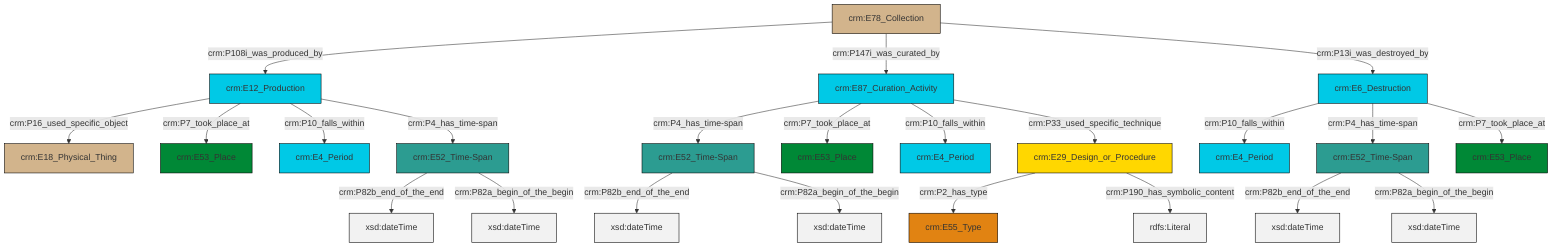 graph TD
classDef Literal fill:#f2f2f2,stroke:#000000;
classDef CRM_Entity fill:#FFFFFF,stroke:#000000;
classDef Temporal_Entity fill:#00C9E6, stroke:#000000;
classDef Type fill:#E18312, stroke:#000000;
classDef Time-Span fill:#2C9C91, stroke:#000000;
classDef Appellation fill:#FFEB7F, stroke:#000000;
classDef Place fill:#008836, stroke:#000000;
classDef Persistent_Item fill:#B266B2, stroke:#000000;
classDef Conceptual_Object fill:#FFD700, stroke:#000000;
classDef Physical_Thing fill:#D2B48C, stroke:#000000;
classDef Actor fill:#f58aad, stroke:#000000;
classDef PC_Classes fill:#4ce600, stroke:#000000;
classDef Multi fill:#cccccc,stroke:#000000;

0["crm:E6_Destruction"]:::Temporal_Entity -->|crm:P10_falls_within| 1["crm:E4_Period"]:::Temporal_Entity
4["crm:E78_Collection"]:::Physical_Thing -->|crm:P108i_was_produced_by| 5["crm:E12_Production"]:::Temporal_Entity
6["crm:E87_Curation_Activity"]:::Temporal_Entity -->|crm:P4_has_time-span| 7["crm:E52_Time-Span"]:::Time-Span
10["crm:E52_Time-Span"]:::Time-Span -->|crm:P82b_end_of_the_end| 11[xsd:dateTime]:::Literal
14["crm:E52_Time-Span"]:::Time-Span -->|crm:P82b_end_of_the_end| 15[xsd:dateTime]:::Literal
5["crm:E12_Production"]:::Temporal_Entity -->|crm:P16_used_specific_object| 16["crm:E18_Physical_Thing"]:::Physical_Thing
4["crm:E78_Collection"]:::Physical_Thing -->|crm:P147i_was_curated_by| 6["crm:E87_Curation_Activity"]:::Temporal_Entity
6["crm:E87_Curation_Activity"]:::Temporal_Entity -->|crm:P7_took_place_at| 8["crm:E53_Place"]:::Place
19["crm:E29_Design_or_Procedure"]:::Conceptual_Object -->|crm:P2_has_type| 20["crm:E55_Type"]:::Type
0["crm:E6_Destruction"]:::Temporal_Entity -->|crm:P4_has_time-span| 10["crm:E52_Time-Span"]:::Time-Span
0["crm:E6_Destruction"]:::Temporal_Entity -->|crm:P7_took_place_at| 12["crm:E53_Place"]:::Place
7["crm:E52_Time-Span"]:::Time-Span -->|crm:P82b_end_of_the_end| 24[xsd:dateTime]:::Literal
19["crm:E29_Design_or_Procedure"]:::Conceptual_Object -->|crm:P190_has_symbolic_content| 26[rdfs:Literal]:::Literal
5["crm:E12_Production"]:::Temporal_Entity -->|crm:P7_took_place_at| 28["crm:E53_Place"]:::Place
4["crm:E78_Collection"]:::Physical_Thing -->|crm:P13i_was_destroyed_by| 0["crm:E6_Destruction"]:::Temporal_Entity
5["crm:E12_Production"]:::Temporal_Entity -->|crm:P10_falls_within| 17["crm:E4_Period"]:::Temporal_Entity
14["crm:E52_Time-Span"]:::Time-Span -->|crm:P82a_begin_of_the_begin| 30[xsd:dateTime]:::Literal
10["crm:E52_Time-Span"]:::Time-Span -->|crm:P82a_begin_of_the_begin| 34[xsd:dateTime]:::Literal
6["crm:E87_Curation_Activity"]:::Temporal_Entity -->|crm:P10_falls_within| 32["crm:E4_Period"]:::Temporal_Entity
5["crm:E12_Production"]:::Temporal_Entity -->|crm:P4_has_time-span| 14["crm:E52_Time-Span"]:::Time-Span
7["crm:E52_Time-Span"]:::Time-Span -->|crm:P82a_begin_of_the_begin| 38[xsd:dateTime]:::Literal
6["crm:E87_Curation_Activity"]:::Temporal_Entity -->|crm:P33_used_specific_technique| 19["crm:E29_Design_or_Procedure"]:::Conceptual_Object